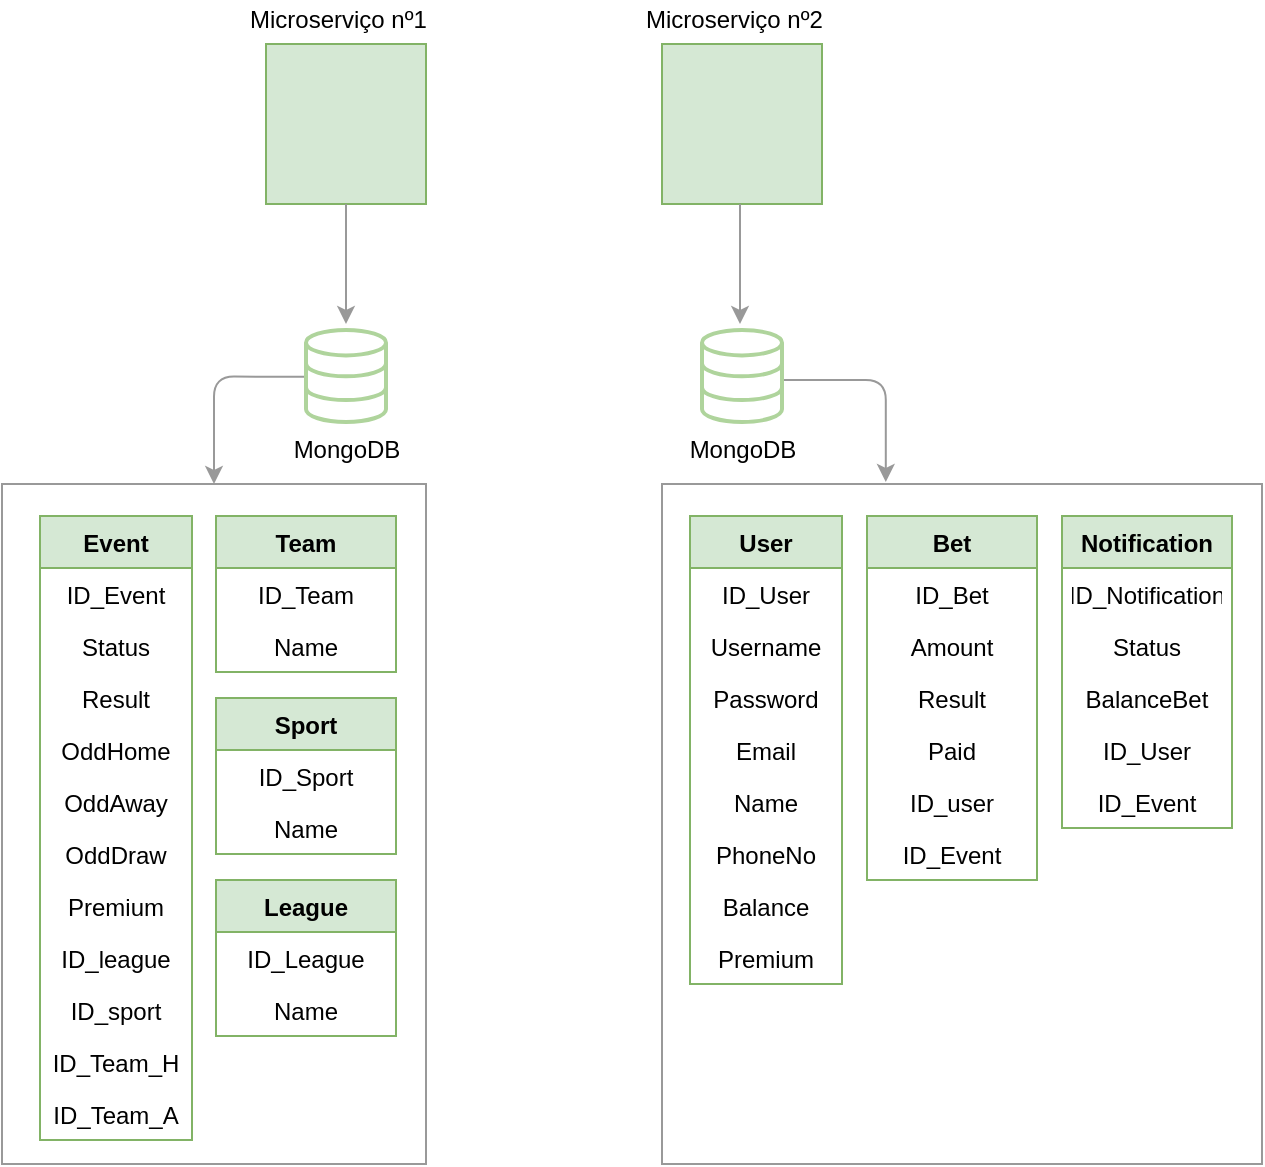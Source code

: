 <mxfile version="10.7.5" type="device"><diagram id="LVgZnw255OxqfTqWfu3c" name="Page-1"><mxGraphModel dx="1144" dy="655" grid="1" gridSize="10" guides="1" tooltips="1" connect="1" arrows="1" fold="1" page="1" pageScale="1" pageWidth="827" pageHeight="1169" math="0" shadow="0"><root><mxCell id="0"/><mxCell id="1" parent="0"/><mxCell id="KTIshPomOgpO7claS9Qm-57" value="" style="rounded=0;whiteSpace=wrap;html=1;align=center;strokeColor=#999999;" vertex="1" parent="1"><mxGeometry x="110" y="280" width="212" height="340" as="geometry"/></mxCell><mxCell id="KTIshPomOgpO7claS9Qm-8" value="" style="whiteSpace=wrap;html=1;aspect=fixed;fillColor=#d5e8d4;strokeColor=#82b366;" vertex="1" parent="1"><mxGeometry x="242" y="60" width="80" height="80" as="geometry"/></mxCell><mxCell id="KTIshPomOgpO7claS9Qm-6" value="" style="shape=image;html=1;verticalAlign=top;verticalLabelPosition=bottom;labelBackgroundColor=#ffffff;imageAspect=0;aspect=fixed;image=https://cdn0.iconfinder.com/data/icons/faticons-2/30/wheel4-128.png" vertex="1" parent="1"><mxGeometry x="258" y="76" width="48" height="48" as="geometry"/></mxCell><mxCell id="KTIshPomOgpO7claS9Qm-10" value="MongoDB" style="html=1;verticalLabelPosition=bottom;align=center;labelBackgroundColor=#ffffff;verticalAlign=top;strokeWidth=2;shadow=0;dashed=0;shape=mxgraph.ios7.icons.data;strokeColor=#AFD49C;" vertex="1" parent="1"><mxGeometry x="460" y="203" width="40" height="46" as="geometry"/></mxCell><mxCell id="KTIshPomOgpO7claS9Qm-11" value="" style="whiteSpace=wrap;html=1;aspect=fixed;fillColor=#d5e8d4;strokeColor=#82b366;" vertex="1" parent="1"><mxGeometry x="440" y="60" width="80" height="80" as="geometry"/></mxCell><mxCell id="KTIshPomOgpO7claS9Qm-12" value="" style="shape=image;html=1;verticalAlign=top;verticalLabelPosition=bottom;labelBackgroundColor=#ffffff;imageAspect=0;aspect=fixed;image=https://cdn0.iconfinder.com/data/icons/faticons-2/30/wheel4-128.png" vertex="1" parent="1"><mxGeometry x="456" y="76" width="48" height="48" as="geometry"/></mxCell><mxCell id="KTIshPomOgpO7claS9Qm-14" value="" style="endArrow=classic;html=1;strokeColor=#999999;" edge="1" parent="1"><mxGeometry width="50" height="50" relative="1" as="geometry"><mxPoint x="282" y="140" as="sourcePoint"/><mxPoint x="282" y="200" as="targetPoint"/></mxGeometry></mxCell><mxCell id="KTIshPomOgpO7claS9Qm-15" value="" style="endArrow=classic;html=1;strokeColor=#999999;" edge="1" parent="1"><mxGeometry width="50" height="50" relative="1" as="geometry"><mxPoint x="479" y="140" as="sourcePoint"/><mxPoint x="479" y="200" as="targetPoint"/></mxGeometry></mxCell><mxCell id="KTIshPomOgpO7claS9Qm-18" value="Microserviço nº1" style="text;html=1;resizable=0;points=[];autosize=1;align=left;verticalAlign=top;spacingTop=-4;" vertex="1" parent="1"><mxGeometry x="232" y="38" width="100" height="20" as="geometry"/></mxCell><mxCell id="KTIshPomOgpO7claS9Qm-19" value="Microserviço nº2" style="text;html=1;resizable=0;points=[];autosize=1;align=left;verticalAlign=top;spacingTop=-4;" vertex="1" parent="1"><mxGeometry x="430" y="38" width="100" height="20" as="geometry"/></mxCell><mxCell id="KTIshPomOgpO7claS9Qm-23" value="Event" style="swimlane;fontStyle=1;childLayout=stackLayout;horizontal=1;startSize=26;fillColor=#d5e8d4;horizontalStack=0;resizeParent=1;resizeParentMax=0;resizeLast=0;collapsible=1;marginBottom=0;strokeColor=#82b366;" vertex="1" parent="1"><mxGeometry x="129" y="296" width="76" height="312" as="geometry"/></mxCell><mxCell id="KTIshPomOgpO7claS9Qm-80" value="ID_Event" style="text;strokeColor=none;fillColor=none;align=center;verticalAlign=top;spacingLeft=4;spacingRight=4;overflow=hidden;rotatable=0;points=[[0,0.5],[1,0.5]];portConstraint=eastwest;" vertex="1" parent="KTIshPomOgpO7claS9Qm-23"><mxGeometry y="26" width="76" height="26" as="geometry"/></mxCell><mxCell id="KTIshPomOgpO7claS9Qm-24" value="Status" style="text;strokeColor=none;fillColor=none;align=center;verticalAlign=top;spacingLeft=4;spacingRight=4;overflow=hidden;rotatable=0;points=[[0,0.5],[1,0.5]];portConstraint=eastwest;" vertex="1" parent="KTIshPomOgpO7claS9Qm-23"><mxGeometry y="52" width="76" height="26" as="geometry"/></mxCell><mxCell id="KTIshPomOgpO7claS9Qm-25" value="Result" style="text;strokeColor=none;fillColor=none;align=center;verticalAlign=top;spacingLeft=4;spacingRight=4;overflow=hidden;rotatable=0;points=[[0,0.5],[1,0.5]];portConstraint=eastwest;" vertex="1" parent="KTIshPomOgpO7claS9Qm-23"><mxGeometry y="78" width="76" height="26" as="geometry"/></mxCell><mxCell id="KTIshPomOgpO7claS9Qm-26" value="OddHome" style="text;strokeColor=none;fillColor=none;align=center;verticalAlign=top;spacingLeft=4;spacingRight=4;overflow=hidden;rotatable=0;points=[[0,0.5],[1,0.5]];portConstraint=eastwest;" vertex="1" parent="KTIshPomOgpO7claS9Qm-23"><mxGeometry y="104" width="76" height="26" as="geometry"/></mxCell><mxCell id="KTIshPomOgpO7claS9Qm-32" value="OddAway" style="text;strokeColor=none;fillColor=none;align=center;verticalAlign=top;spacingLeft=4;spacingRight=4;overflow=hidden;rotatable=0;points=[[0,0.5],[1,0.5]];portConstraint=eastwest;" vertex="1" parent="KTIshPomOgpO7claS9Qm-23"><mxGeometry y="130" width="76" height="26" as="geometry"/></mxCell><mxCell id="KTIshPomOgpO7claS9Qm-33" value="OddDraw" style="text;strokeColor=none;fillColor=none;align=center;verticalAlign=top;spacingLeft=4;spacingRight=4;overflow=hidden;rotatable=0;points=[[0,0.5],[1,0.5]];portConstraint=eastwest;" vertex="1" parent="KTIshPomOgpO7claS9Qm-23"><mxGeometry y="156" width="76" height="26" as="geometry"/></mxCell><mxCell id="KTIshPomOgpO7claS9Qm-34" value="Premium" style="text;strokeColor=none;fillColor=none;align=center;verticalAlign=top;spacingLeft=4;spacingRight=4;overflow=hidden;rotatable=0;points=[[0,0.5],[1,0.5]];portConstraint=eastwest;" vertex="1" parent="KTIshPomOgpO7claS9Qm-23"><mxGeometry y="182" width="76" height="26" as="geometry"/></mxCell><mxCell id="KTIshPomOgpO7claS9Qm-73" value="ID_league" style="text;strokeColor=none;fillColor=none;align=center;verticalAlign=top;spacingLeft=4;spacingRight=4;overflow=hidden;rotatable=0;points=[[0,0.5],[1,0.5]];portConstraint=eastwest;" vertex="1" parent="KTIshPomOgpO7claS9Qm-23"><mxGeometry y="208" width="76" height="26" as="geometry"/></mxCell><mxCell id="KTIshPomOgpO7claS9Qm-74" value="ID_sport" style="text;strokeColor=none;fillColor=none;align=center;verticalAlign=top;spacingLeft=4;spacingRight=4;overflow=hidden;rotatable=0;points=[[0,0.5],[1,0.5]];portConstraint=eastwest;" vertex="1" parent="KTIshPomOgpO7claS9Qm-23"><mxGeometry y="234" width="76" height="26" as="geometry"/></mxCell><mxCell id="KTIshPomOgpO7claS9Qm-75" value="ID_Team_H" style="text;strokeColor=none;fillColor=none;align=center;verticalAlign=top;spacingLeft=4;spacingRight=4;overflow=hidden;rotatable=0;points=[[0,0.5],[1,0.5]];portConstraint=eastwest;" vertex="1" parent="KTIshPomOgpO7claS9Qm-23"><mxGeometry y="260" width="76" height="26" as="geometry"/></mxCell><mxCell id="KTIshPomOgpO7claS9Qm-76" value="ID_Team_A" style="text;strokeColor=none;fillColor=none;align=center;verticalAlign=top;spacingLeft=4;spacingRight=4;overflow=hidden;rotatable=0;points=[[0,0.5],[1,0.5]];portConstraint=eastwest;" vertex="1" parent="KTIshPomOgpO7claS9Qm-23"><mxGeometry y="286" width="76" height="26" as="geometry"/></mxCell><mxCell id="KTIshPomOgpO7claS9Qm-44" value="League" style="swimlane;fontStyle=1;childLayout=stackLayout;horizontal=1;startSize=26;fillColor=#d5e8d4;horizontalStack=0;resizeParent=1;resizeParentMax=0;resizeLast=0;collapsible=1;marginBottom=0;strokeColor=#82b366;" vertex="1" parent="1"><mxGeometry x="217" y="478" width="90" height="78" as="geometry"/></mxCell><mxCell id="KTIshPomOgpO7claS9Qm-45" value="ID_League" style="text;strokeColor=none;fillColor=none;align=center;verticalAlign=top;spacingLeft=4;spacingRight=4;overflow=hidden;rotatable=0;points=[[0,0.5],[1,0.5]];portConstraint=eastwest;" vertex="1" parent="KTIshPomOgpO7claS9Qm-44"><mxGeometry y="26" width="90" height="26" as="geometry"/></mxCell><mxCell id="KTIshPomOgpO7claS9Qm-79" value="Name" style="text;strokeColor=none;fillColor=none;align=center;verticalAlign=top;spacingLeft=4;spacingRight=4;overflow=hidden;rotatable=0;points=[[0,0.5],[1,0.5]];portConstraint=eastwest;" vertex="1" parent="KTIshPomOgpO7claS9Qm-44"><mxGeometry y="52" width="90" height="26" as="geometry"/></mxCell><mxCell id="KTIshPomOgpO7claS9Qm-51" value="Sport" style="swimlane;fontStyle=1;childLayout=stackLayout;horizontal=1;startSize=26;fillColor=#d5e8d4;horizontalStack=0;resizeParent=1;resizeParentMax=0;resizeLast=0;collapsible=1;marginBottom=0;strokeColor=#82b366;" vertex="1" parent="1"><mxGeometry x="217" y="387" width="90" height="78" as="geometry"/></mxCell><mxCell id="KTIshPomOgpO7claS9Qm-52" value="ID_Sport" style="text;strokeColor=none;fillColor=none;align=center;verticalAlign=top;spacingLeft=4;spacingRight=4;overflow=hidden;rotatable=0;points=[[0,0.5],[1,0.5]];portConstraint=eastwest;" vertex="1" parent="KTIshPomOgpO7claS9Qm-51"><mxGeometry y="26" width="90" height="26" as="geometry"/></mxCell><mxCell id="KTIshPomOgpO7claS9Qm-78" value="Name" style="text;strokeColor=none;fillColor=none;align=center;verticalAlign=top;spacingLeft=4;spacingRight=4;overflow=hidden;rotatable=0;points=[[0,0.5],[1,0.5]];portConstraint=eastwest;" vertex="1" parent="KTIshPomOgpO7claS9Qm-51"><mxGeometry y="52" width="90" height="26" as="geometry"/></mxCell><mxCell id="KTIshPomOgpO7claS9Qm-53" value="Team" style="swimlane;fontStyle=1;childLayout=stackLayout;horizontal=1;startSize=26;fillColor=#d5e8d4;horizontalStack=0;resizeParent=1;resizeParentMax=0;resizeLast=0;collapsible=1;marginBottom=0;strokeColor=#82b366;" vertex="1" parent="1"><mxGeometry x="217" y="296" width="90" height="78" as="geometry"/></mxCell><mxCell id="KTIshPomOgpO7claS9Qm-54" value="ID_Team" style="text;strokeColor=none;fillColor=none;align=center;verticalAlign=top;spacingLeft=4;spacingRight=4;overflow=hidden;rotatable=0;points=[[0,0.5],[1,0.5]];portConstraint=eastwest;" vertex="1" parent="KTIshPomOgpO7claS9Qm-53"><mxGeometry y="26" width="90" height="26" as="geometry"/></mxCell><mxCell id="KTIshPomOgpO7claS9Qm-77" value="Name" style="text;strokeColor=none;fillColor=none;align=center;verticalAlign=top;spacingLeft=4;spacingRight=4;overflow=hidden;rotatable=0;points=[[0,0.5],[1,0.5]];portConstraint=eastwest;" vertex="1" parent="KTIshPomOgpO7claS9Qm-53"><mxGeometry y="52" width="90" height="26" as="geometry"/></mxCell><mxCell id="KTIshPomOgpO7claS9Qm-58" value="" style="rounded=0;whiteSpace=wrap;html=1;align=center;strokeColor=#999999;" vertex="1" parent="1"><mxGeometry x="440" y="280" width="300" height="340" as="geometry"/></mxCell><mxCell id="KTIshPomOgpO7claS9Qm-59" value="Bet" style="swimlane;fontStyle=1;childLayout=stackLayout;horizontal=1;startSize=26;fillColor=#d5e8d4;horizontalStack=0;resizeParent=1;resizeParentMax=0;resizeLast=0;collapsible=1;marginBottom=0;strokeColor=#82b366;" vertex="1" parent="1"><mxGeometry x="542.5" y="296" width="85" height="182" as="geometry"/></mxCell><mxCell id="KTIshPomOgpO7claS9Qm-60" value="ID_Bet" style="text;strokeColor=none;fillColor=none;align=center;verticalAlign=top;spacingLeft=4;spacingRight=4;overflow=hidden;rotatable=0;points=[[0,0.5],[1,0.5]];portConstraint=eastwest;" vertex="1" parent="KTIshPomOgpO7claS9Qm-59"><mxGeometry y="26" width="85" height="26" as="geometry"/></mxCell><mxCell id="KTIshPomOgpO7claS9Qm-61" value="Amount" style="text;strokeColor=none;fillColor=none;align=center;verticalAlign=top;spacingLeft=4;spacingRight=4;overflow=hidden;rotatable=0;points=[[0,0.5],[1,0.5]];portConstraint=eastwest;" vertex="1" parent="KTIshPomOgpO7claS9Qm-59"><mxGeometry y="52" width="85" height="26" as="geometry"/></mxCell><mxCell id="KTIshPomOgpO7claS9Qm-62" value="Result" style="text;strokeColor=none;fillColor=none;align=center;verticalAlign=top;spacingLeft=4;spacingRight=4;overflow=hidden;rotatable=0;points=[[0,0.5],[1,0.5]];portConstraint=eastwest;" vertex="1" parent="KTIshPomOgpO7claS9Qm-59"><mxGeometry y="78" width="85" height="26" as="geometry"/></mxCell><mxCell id="KTIshPomOgpO7claS9Qm-63" value="Paid" style="text;strokeColor=none;fillColor=none;align=center;verticalAlign=top;spacingLeft=4;spacingRight=4;overflow=hidden;rotatable=0;points=[[0,0.5],[1,0.5]];portConstraint=eastwest;" vertex="1" parent="KTIshPomOgpO7claS9Qm-59"><mxGeometry y="104" width="85" height="26" as="geometry"/></mxCell><mxCell id="KTIshPomOgpO7claS9Qm-64" value="ID_user" style="text;strokeColor=none;fillColor=none;align=center;verticalAlign=top;spacingLeft=4;spacingRight=4;overflow=hidden;rotatable=0;points=[[0,0.5],[1,0.5]];portConstraint=eastwest;" vertex="1" parent="KTIshPomOgpO7claS9Qm-59"><mxGeometry y="130" width="85" height="26" as="geometry"/></mxCell><mxCell id="KTIshPomOgpO7claS9Qm-94" value="ID_Event" style="text;strokeColor=none;fillColor=none;align=center;verticalAlign=top;spacingLeft=4;spacingRight=4;overflow=hidden;rotatable=0;points=[[0,0.5],[1,0.5]];portConstraint=eastwest;" vertex="1" parent="KTIshPomOgpO7claS9Qm-59"><mxGeometry y="156" width="85" height="26" as="geometry"/></mxCell><mxCell id="KTIshPomOgpO7claS9Qm-70" value="Notification" style="swimlane;fontStyle=1;childLayout=stackLayout;horizontal=1;startSize=26;fillColor=#d5e8d4;horizontalStack=0;resizeParent=1;resizeParentMax=0;resizeLast=0;collapsible=1;marginBottom=0;strokeColor=#82b366;" vertex="1" parent="1"><mxGeometry x="640" y="296" width="85" height="156" as="geometry"/></mxCell><mxCell id="KTIshPomOgpO7claS9Qm-71" value="ID_Notification" style="text;strokeColor=none;fillColor=none;align=center;verticalAlign=top;spacingLeft=4;spacingRight=4;overflow=hidden;rotatable=0;points=[[0,0.5],[1,0.5]];portConstraint=eastwest;" vertex="1" parent="KTIshPomOgpO7claS9Qm-70"><mxGeometry y="26" width="85" height="26" as="geometry"/></mxCell><mxCell id="KTIshPomOgpO7claS9Qm-81" value="Status" style="text;strokeColor=none;fillColor=none;align=center;verticalAlign=top;spacingLeft=4;spacingRight=4;overflow=hidden;rotatable=0;points=[[0,0.5],[1,0.5]];portConstraint=eastwest;" vertex="1" parent="KTIshPomOgpO7claS9Qm-70"><mxGeometry y="52" width="85" height="26" as="geometry"/></mxCell><mxCell id="KTIshPomOgpO7claS9Qm-90" value="BalanceBet" style="text;strokeColor=none;fillColor=none;align=center;verticalAlign=top;spacingLeft=4;spacingRight=4;overflow=hidden;rotatable=0;points=[[0,0.5],[1,0.5]];portConstraint=eastwest;" vertex="1" parent="KTIshPomOgpO7claS9Qm-70"><mxGeometry y="78" width="85" height="26" as="geometry"/></mxCell><mxCell id="KTIshPomOgpO7claS9Qm-92" value="ID_User" style="text;strokeColor=none;fillColor=none;align=center;verticalAlign=top;spacingLeft=4;spacingRight=4;overflow=hidden;rotatable=0;points=[[0,0.5],[1,0.5]];portConstraint=eastwest;" vertex="1" parent="KTIshPomOgpO7claS9Qm-70"><mxGeometry y="104" width="85" height="26" as="geometry"/></mxCell><mxCell id="KTIshPomOgpO7claS9Qm-93" value="ID_Event" style="text;strokeColor=none;fillColor=none;align=center;verticalAlign=top;spacingLeft=4;spacingRight=4;overflow=hidden;rotatable=0;points=[[0,0.5],[1,0.5]];portConstraint=eastwest;" vertex="1" parent="KTIshPomOgpO7claS9Qm-70"><mxGeometry y="130" width="85" height="26" as="geometry"/></mxCell><mxCell id="KTIshPomOgpO7claS9Qm-66" value="User" style="swimlane;fontStyle=1;childLayout=stackLayout;horizontal=1;startSize=26;fillColor=#d5e8d4;horizontalStack=0;resizeParent=1;resizeParentMax=0;resizeLast=0;collapsible=1;marginBottom=0;strokeColor=#82b366;" vertex="1" parent="1"><mxGeometry x="454" y="296" width="76" height="234" as="geometry"/></mxCell><mxCell id="KTIshPomOgpO7claS9Qm-67" value="ID_User" style="text;strokeColor=none;fillColor=none;align=center;verticalAlign=top;spacingLeft=4;spacingRight=4;overflow=hidden;rotatable=0;points=[[0,0.5],[1,0.5]];portConstraint=eastwest;" vertex="1" parent="KTIshPomOgpO7claS9Qm-66"><mxGeometry y="26" width="76" height="26" as="geometry"/></mxCell><mxCell id="KTIshPomOgpO7claS9Qm-82" value="Username" style="text;strokeColor=none;fillColor=none;align=center;verticalAlign=top;spacingLeft=4;spacingRight=4;overflow=hidden;rotatable=0;points=[[0,0.5],[1,0.5]];portConstraint=eastwest;" vertex="1" parent="KTIshPomOgpO7claS9Qm-66"><mxGeometry y="52" width="76" height="26" as="geometry"/></mxCell><mxCell id="KTIshPomOgpO7claS9Qm-84" value="Password" style="text;strokeColor=none;fillColor=none;align=center;verticalAlign=top;spacingLeft=4;spacingRight=4;overflow=hidden;rotatable=0;points=[[0,0.5],[1,0.5]];portConstraint=eastwest;" vertex="1" parent="KTIshPomOgpO7claS9Qm-66"><mxGeometry y="78" width="76" height="26" as="geometry"/></mxCell><mxCell id="KTIshPomOgpO7claS9Qm-85" value="Email" style="text;strokeColor=none;fillColor=none;align=center;verticalAlign=top;spacingLeft=4;spacingRight=4;overflow=hidden;rotatable=0;points=[[0,0.5],[1,0.5]];portConstraint=eastwest;" vertex="1" parent="KTIshPomOgpO7claS9Qm-66"><mxGeometry y="104" width="76" height="26" as="geometry"/></mxCell><mxCell id="KTIshPomOgpO7claS9Qm-86" value="Name" style="text;strokeColor=none;fillColor=none;align=center;verticalAlign=top;spacingLeft=4;spacingRight=4;overflow=hidden;rotatable=0;points=[[0,0.5],[1,0.5]];portConstraint=eastwest;" vertex="1" parent="KTIshPomOgpO7claS9Qm-66"><mxGeometry y="130" width="76" height="26" as="geometry"/></mxCell><mxCell id="KTIshPomOgpO7claS9Qm-87" value="PhoneNo" style="text;strokeColor=none;fillColor=none;align=center;verticalAlign=top;spacingLeft=4;spacingRight=4;overflow=hidden;rotatable=0;points=[[0,0.5],[1,0.5]];portConstraint=eastwest;" vertex="1" parent="KTIshPomOgpO7claS9Qm-66"><mxGeometry y="156" width="76" height="26" as="geometry"/></mxCell><mxCell id="KTIshPomOgpO7claS9Qm-88" value="Balance" style="text;strokeColor=none;fillColor=none;align=center;verticalAlign=top;spacingLeft=4;spacingRight=4;overflow=hidden;rotatable=0;points=[[0,0.5],[1,0.5]];portConstraint=eastwest;" vertex="1" parent="KTIshPomOgpO7claS9Qm-66"><mxGeometry y="182" width="76" height="26" as="geometry"/></mxCell><mxCell id="KTIshPomOgpO7claS9Qm-89" value="Premium" style="text;strokeColor=none;fillColor=none;align=center;verticalAlign=top;spacingLeft=4;spacingRight=4;overflow=hidden;rotatable=0;points=[[0,0.5],[1,0.5]];portConstraint=eastwest;" vertex="1" parent="KTIshPomOgpO7claS9Qm-66"><mxGeometry y="208" width="76" height="26" as="geometry"/></mxCell><mxCell id="KTIshPomOgpO7claS9Qm-95" value="" style="edgeStyle=segmentEdgeStyle;endArrow=classic;html=1;entryX=0.5;entryY=0;entryDx=0;entryDy=0;strokeColor=#999999;" edge="1" parent="1" target="KTIshPomOgpO7claS9Qm-57"><mxGeometry width="50" height="50" relative="1" as="geometry"><mxPoint x="262" y="226.333" as="sourcePoint"/><mxPoint x="152" y="263" as="targetPoint"/><Array as="points"><mxPoint x="216" y="226"/></Array></mxGeometry></mxCell><mxCell id="KTIshPomOgpO7claS9Qm-96" value="" style="edgeStyle=segmentEdgeStyle;endArrow=classic;html=1;exitX=1.025;exitY=0.543;exitDx=0;exitDy=0;exitPerimeter=0;entryX=0.373;entryY=-0.003;entryDx=0;entryDy=0;entryPerimeter=0;strokeColor=#999999;" edge="1" parent="1" source="KTIshPomOgpO7claS9Qm-10" target="KTIshPomOgpO7claS9Qm-58"><mxGeometry width="50" height="50" relative="1" as="geometry"><mxPoint x="570" y="239" as="sourcePoint"/><mxPoint x="620" y="189" as="targetPoint"/></mxGeometry></mxCell><mxCell id="KTIshPomOgpO7claS9Qm-97" value="MongoDB" style="html=1;verticalLabelPosition=bottom;align=center;labelBackgroundColor=#ffffff;verticalAlign=top;strokeWidth=2;shadow=0;dashed=0;shape=mxgraph.ios7.icons.data;strokeColor=#AFD49C;" vertex="1" parent="1"><mxGeometry x="262" y="203" width="40" height="46" as="geometry"/></mxCell></root></mxGraphModel></diagram></mxfile>